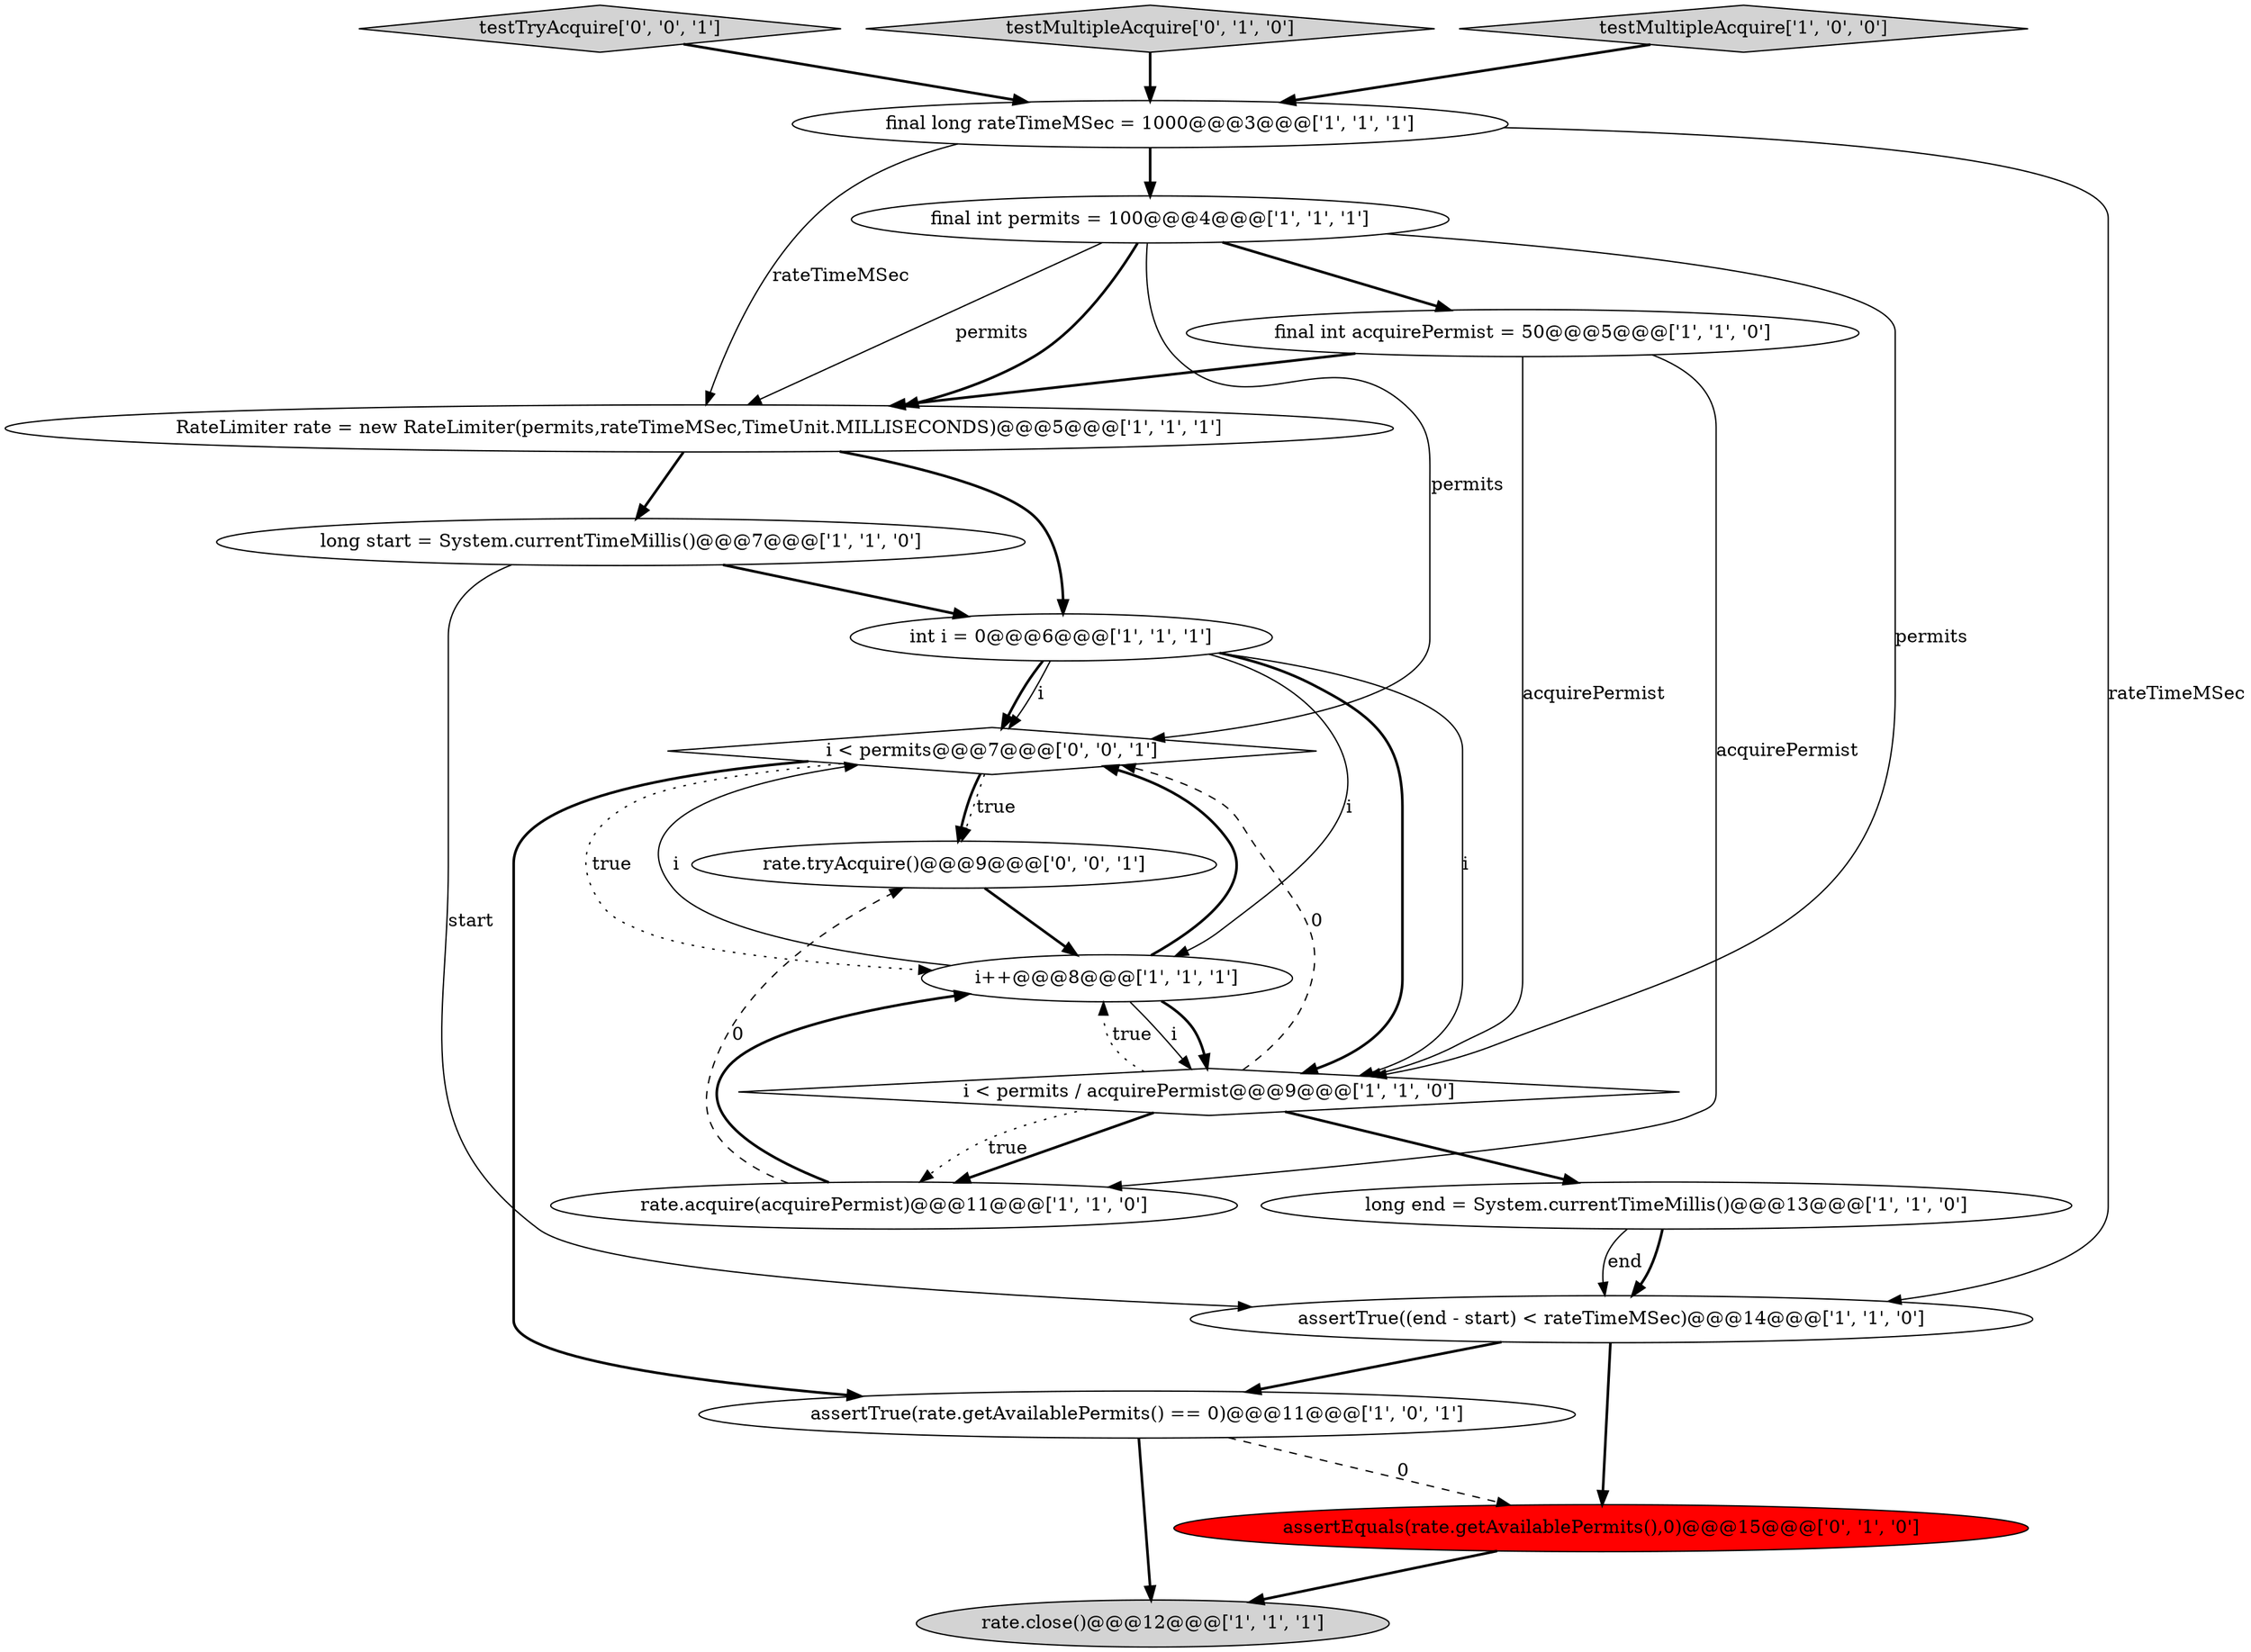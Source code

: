 digraph {
6 [style = filled, label = "assertTrue(rate.getAvailablePermits() == 0)@@@11@@@['1', '0', '1']", fillcolor = white, shape = ellipse image = "AAA0AAABBB1BBB"];
0 [style = filled, label = "final long rateTimeMSec = 1000@@@3@@@['1', '1', '1']", fillcolor = white, shape = ellipse image = "AAA0AAABBB1BBB"];
2 [style = filled, label = "RateLimiter rate = new RateLimiter(permits,rateTimeMSec,TimeUnit.MILLISECONDS)@@@5@@@['1', '1', '1']", fillcolor = white, shape = ellipse image = "AAA0AAABBB1BBB"];
16 [style = filled, label = "i < permits@@@7@@@['0', '0', '1']", fillcolor = white, shape = diamond image = "AAA0AAABBB3BBB"];
17 [style = filled, label = "rate.tryAcquire()@@@9@@@['0', '0', '1']", fillcolor = white, shape = ellipse image = "AAA0AAABBB3BBB"];
11 [style = filled, label = "long start = System.currentTimeMillis()@@@7@@@['1', '1', '0']", fillcolor = white, shape = ellipse image = "AAA0AAABBB1BBB"];
7 [style = filled, label = "i < permits / acquirePermist@@@9@@@['1', '1', '0']", fillcolor = white, shape = diamond image = "AAA0AAABBB1BBB"];
5 [style = filled, label = "rate.close()@@@12@@@['1', '1', '1']", fillcolor = lightgray, shape = ellipse image = "AAA0AAABBB1BBB"];
9 [style = filled, label = "i++@@@8@@@['1', '1', '1']", fillcolor = white, shape = ellipse image = "AAA0AAABBB1BBB"];
1 [style = filled, label = "final int acquirePermist = 50@@@5@@@['1', '1', '0']", fillcolor = white, shape = ellipse image = "AAA0AAABBB1BBB"];
8 [style = filled, label = "int i = 0@@@6@@@['1', '1', '1']", fillcolor = white, shape = ellipse image = "AAA0AAABBB1BBB"];
18 [style = filled, label = "testTryAcquire['0', '0', '1']", fillcolor = lightgray, shape = diamond image = "AAA0AAABBB3BBB"];
15 [style = filled, label = "testMultipleAcquire['0', '1', '0']", fillcolor = lightgray, shape = diamond image = "AAA0AAABBB2BBB"];
14 [style = filled, label = "assertEquals(rate.getAvailablePermits(),0)@@@15@@@['0', '1', '0']", fillcolor = red, shape = ellipse image = "AAA1AAABBB2BBB"];
13 [style = filled, label = "long end = System.currentTimeMillis()@@@13@@@['1', '1', '0']", fillcolor = white, shape = ellipse image = "AAA0AAABBB1BBB"];
4 [style = filled, label = "final int permits = 100@@@4@@@['1', '1', '1']", fillcolor = white, shape = ellipse image = "AAA0AAABBB1BBB"];
10 [style = filled, label = "assertTrue((end - start) < rateTimeMSec)@@@14@@@['1', '1', '0']", fillcolor = white, shape = ellipse image = "AAA0AAABBB1BBB"];
3 [style = filled, label = "rate.acquire(acquirePermist)@@@11@@@['1', '1', '0']", fillcolor = white, shape = ellipse image = "AAA0AAABBB1BBB"];
12 [style = filled, label = "testMultipleAcquire['1', '0', '0']", fillcolor = lightgray, shape = diamond image = "AAA0AAABBB1BBB"];
7->13 [style = bold, label=""];
13->10 [style = bold, label=""];
8->16 [style = bold, label=""];
16->9 [style = dotted, label="true"];
3->17 [style = dashed, label="0"];
8->16 [style = solid, label="i"];
4->2 [style = solid, label="permits"];
10->14 [style = bold, label=""];
4->16 [style = solid, label="permits"];
7->16 [style = dashed, label="0"];
16->6 [style = bold, label=""];
17->9 [style = bold, label=""];
16->17 [style = dotted, label="true"];
4->2 [style = bold, label=""];
16->17 [style = bold, label=""];
0->2 [style = solid, label="rateTimeMSec"];
9->16 [style = solid, label="i"];
13->10 [style = solid, label="end"];
9->7 [style = bold, label=""];
8->9 [style = solid, label="i"];
7->9 [style = dotted, label="true"];
12->0 [style = bold, label=""];
6->14 [style = dashed, label="0"];
10->6 [style = bold, label=""];
9->16 [style = bold, label=""];
7->3 [style = bold, label=""];
8->7 [style = bold, label=""];
11->10 [style = solid, label="start"];
3->9 [style = bold, label=""];
6->5 [style = bold, label=""];
1->3 [style = solid, label="acquirePermist"];
0->4 [style = bold, label=""];
7->3 [style = dotted, label="true"];
15->0 [style = bold, label=""];
11->8 [style = bold, label=""];
1->2 [style = bold, label=""];
4->1 [style = bold, label=""];
9->7 [style = solid, label="i"];
1->7 [style = solid, label="acquirePermist"];
8->7 [style = solid, label="i"];
4->7 [style = solid, label="permits"];
2->11 [style = bold, label=""];
18->0 [style = bold, label=""];
0->10 [style = solid, label="rateTimeMSec"];
2->8 [style = bold, label=""];
14->5 [style = bold, label=""];
}
